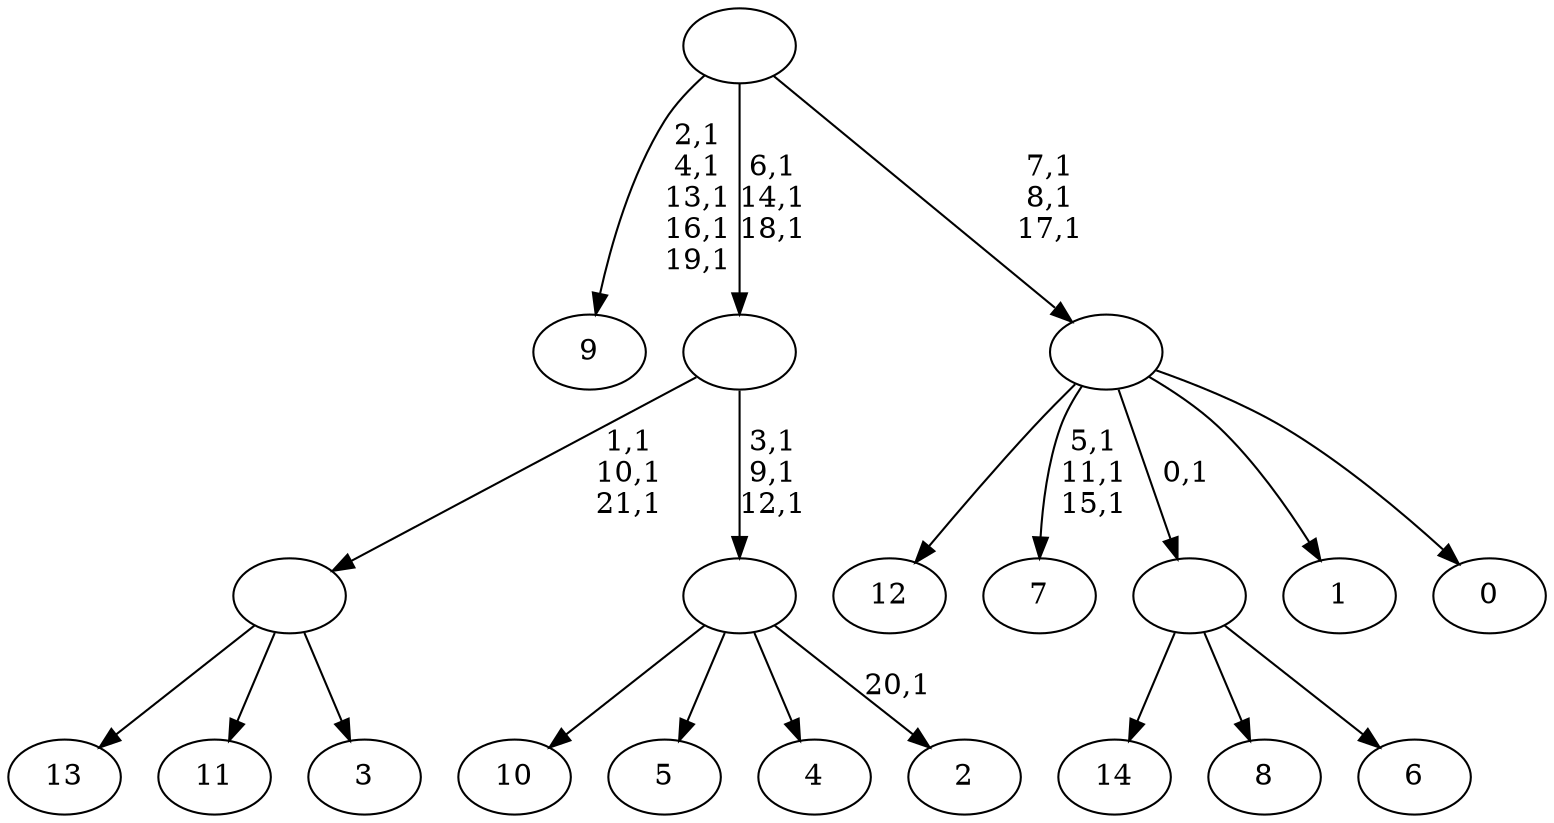 digraph T {
	37 [label="14"]
	36 [label="13"]
	35 [label="12"]
	34 [label="11"]
	33 [label="10"]
	32 [label="9"]
	26 [label="8"]
	25 [label="7"]
	21 [label="6"]
	20 [label=""]
	19 [label="5"]
	18 [label="4"]
	17 [label="3"]
	16 [label=""]
	13 [label="2"]
	11 [label=""]
	8 [label=""]
	5 [label="1"]
	4 [label="0"]
	3 [label=""]
	0 [label=""]
	20 -> 37 [label=""]
	20 -> 26 [label=""]
	20 -> 21 [label=""]
	16 -> 36 [label=""]
	16 -> 34 [label=""]
	16 -> 17 [label=""]
	11 -> 13 [label="20,1"]
	11 -> 33 [label=""]
	11 -> 19 [label=""]
	11 -> 18 [label=""]
	8 -> 11 [label="3,1\n9,1\n12,1"]
	8 -> 16 [label="1,1\n10,1\n21,1"]
	3 -> 25 [label="5,1\n11,1\n15,1"]
	3 -> 35 [label=""]
	3 -> 20 [label="0,1"]
	3 -> 5 [label=""]
	3 -> 4 [label=""]
	0 -> 3 [label="7,1\n8,1\n17,1"]
	0 -> 8 [label="6,1\n14,1\n18,1"]
	0 -> 32 [label="2,1\n4,1\n13,1\n16,1\n19,1"]
}
